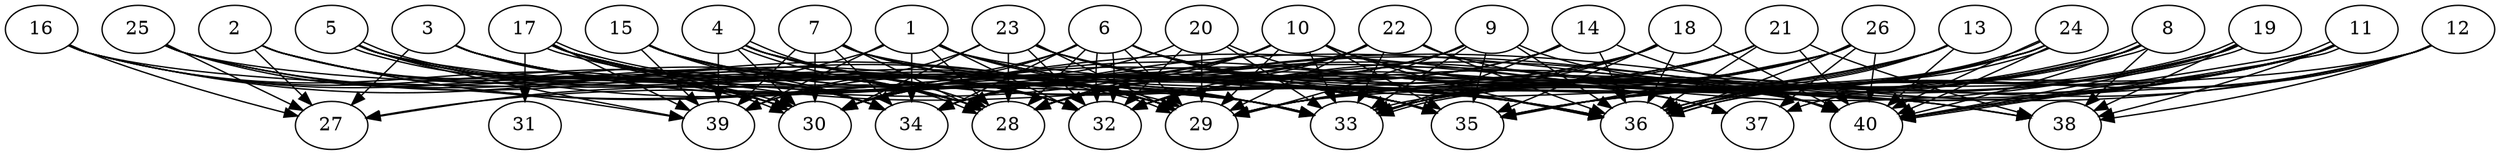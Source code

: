 // DAG automatically generated by daggen at Thu Oct  3 14:06:49 2019
// ./daggen --dot -n 40 --ccr 0.5 --fat 0.9 --regular 0.9 --density 0.9 --mindata 5242880 --maxdata 52428800 
digraph G {
  1 [size="16207872", alpha="0.19", expect_size="8103936"] 
  1 -> 27 [size ="8103936"]
  1 -> 28 [size ="8103936"]
  1 -> 32 [size ="8103936"]
  1 -> 33 [size ="8103936"]
  1 -> 34 [size ="8103936"]
  1 -> 35 [size ="8103936"]
  1 -> 36 [size ="8103936"]
  1 -> 38 [size ="8103936"]
  1 -> 39 [size ="8103936"]
  2 [size="98179072", alpha="0.07", expect_size="49089536"] 
  2 -> 27 [size ="49089536"]
  2 -> 28 [size ="49089536"]
  2 -> 30 [size ="49089536"]
  2 -> 33 [size ="49089536"]
  2 -> 34 [size ="49089536"]
  2 -> 35 [size ="49089536"]
  3 [size="49661952", alpha="0.11", expect_size="24830976"] 
  3 -> 27 [size ="24830976"]
  3 -> 28 [size ="24830976"]
  3 -> 29 [size ="24830976"]
  3 -> 30 [size ="24830976"]
  3 -> 32 [size ="24830976"]
  3 -> 33 [size ="24830976"]
  3 -> 35 [size ="24830976"]
  4 [size="60784640", alpha="0.11", expect_size="30392320"] 
  4 -> 28 [size ="30392320"]
  4 -> 28 [size ="30392320"]
  4 -> 29 [size ="30392320"]
  4 -> 30 [size ="30392320"]
  4 -> 32 [size ="30392320"]
  4 -> 36 [size ="30392320"]
  4 -> 39 [size ="30392320"]
  4 -> 40 [size ="30392320"]
  5 [size="11204608", alpha="0.04", expect_size="5602304"] 
  5 -> 28 [size ="5602304"]
  5 -> 29 [size ="5602304"]
  5 -> 30 [size ="5602304"]
  5 -> 30 [size ="5602304"]
  5 -> 32 [size ="5602304"]
  5 -> 34 [size ="5602304"]
  5 -> 35 [size ="5602304"]
  5 -> 39 [size ="5602304"]
  5 -> 40 [size ="5602304"]
  6 [size="73955328", alpha="0.11", expect_size="36977664"] 
  6 -> 28 [size ="36977664"]
  6 -> 29 [size ="36977664"]
  6 -> 30 [size ="36977664"]
  6 -> 32 [size ="36977664"]
  6 -> 32 [size ="36977664"]
  6 -> 34 [size ="36977664"]
  6 -> 35 [size ="36977664"]
  6 -> 36 [size ="36977664"]
  6 -> 37 [size ="36977664"]
  6 -> 38 [size ="36977664"]
  6 -> 39 [size ="36977664"]
  7 [size="45674496", alpha="0.03", expect_size="22837248"] 
  7 -> 28 [size ="22837248"]
  7 -> 29 [size ="22837248"]
  7 -> 30 [size ="22837248"]
  7 -> 33 [size ="22837248"]
  7 -> 34 [size ="22837248"]
  7 -> 36 [size ="22837248"]
  7 -> 38 [size ="22837248"]
  7 -> 39 [size ="22837248"]
  8 [size="95727616", alpha="0.13", expect_size="47863808"] 
  8 -> 28 [size ="47863808"]
  8 -> 29 [size ="47863808"]
  8 -> 33 [size ="47863808"]
  8 -> 33 [size ="47863808"]
  8 -> 35 [size ="47863808"]
  8 -> 36 [size ="47863808"]
  8 -> 38 [size ="47863808"]
  8 -> 40 [size ="47863808"]
  9 [size="47448064", alpha="0.01", expect_size="23724032"] 
  9 -> 28 [size ="23724032"]
  9 -> 29 [size ="23724032"]
  9 -> 30 [size ="23724032"]
  9 -> 33 [size ="23724032"]
  9 -> 34 [size ="23724032"]
  9 -> 35 [size ="23724032"]
  9 -> 36 [size ="23724032"]
  9 -> 40 [size ="23724032"]
  10 [size="51339264", alpha="0.10", expect_size="25669632"] 
  10 -> 27 [size ="25669632"]
  10 -> 28 [size ="25669632"]
  10 -> 29 [size ="25669632"]
  10 -> 30 [size ="25669632"]
  10 -> 33 [size ="25669632"]
  10 -> 34 [size ="25669632"]
  10 -> 35 [size ="25669632"]
  10 -> 36 [size ="25669632"]
  10 -> 37 [size ="25669632"]
  10 -> 40 [size ="25669632"]
  11 [size="64495616", alpha="0.17", expect_size="32247808"] 
  11 -> 28 [size ="32247808"]
  11 -> 29 [size ="32247808"]
  11 -> 33 [size ="32247808"]
  11 -> 34 [size ="32247808"]
  11 -> 35 [size ="32247808"]
  11 -> 36 [size ="32247808"]
  11 -> 37 [size ="32247808"]
  11 -> 38 [size ="32247808"]
  11 -> 40 [size ="32247808"]
  11 -> 40 [size ="32247808"]
  12 [size="62068736", alpha="0.15", expect_size="31034368"] 
  12 -> 28 [size ="31034368"]
  12 -> 29 [size ="31034368"]
  12 -> 35 [size ="31034368"]
  12 -> 36 [size ="31034368"]
  12 -> 38 [size ="31034368"]
  12 -> 40 [size ="31034368"]
  13 [size="96067584", alpha="0.16", expect_size="48033792"] 
  13 -> 29 [size ="48033792"]
  13 -> 30 [size ="48033792"]
  13 -> 35 [size ="48033792"]
  13 -> 36 [size ="48033792"]
  13 -> 40 [size ="48033792"]
  14 [size="52858880", alpha="0.02", expect_size="26429440"] 
  14 -> 28 [size ="26429440"]
  14 -> 33 [size ="26429440"]
  14 -> 34 [size ="26429440"]
  14 -> 36 [size ="26429440"]
  14 -> 40 [size ="26429440"]
  15 [size="104448000", alpha="0.09", expect_size="52224000"] 
  15 -> 28 [size ="52224000"]
  15 -> 29 [size ="52224000"]
  15 -> 32 [size ="52224000"]
  15 -> 33 [size ="52224000"]
  15 -> 34 [size ="52224000"]
  15 -> 35 [size ="52224000"]
  15 -> 39 [size ="52224000"]
  16 [size="28248064", alpha="0.07", expect_size="14124032"] 
  16 -> 27 [size ="14124032"]
  16 -> 28 [size ="14124032"]
  16 -> 29 [size ="14124032"]
  16 -> 30 [size ="14124032"]
  16 -> 33 [size ="14124032"]
  16 -> 34 [size ="14124032"]
  17 [size="79185920", alpha="0.04", expect_size="39592960"] 
  17 -> 28 [size ="39592960"]
  17 -> 29 [size ="39592960"]
  17 -> 29 [size ="39592960"]
  17 -> 30 [size ="39592960"]
  17 -> 31 [size ="39592960"]
  17 -> 32 [size ="39592960"]
  17 -> 33 [size ="39592960"]
  17 -> 34 [size ="39592960"]
  17 -> 35 [size ="39592960"]
  17 -> 36 [size ="39592960"]
  17 -> 39 [size ="39592960"]
  18 [size="92411904", alpha="0.08", expect_size="46205952"] 
  18 -> 29 [size ="46205952"]
  18 -> 32 [size ="46205952"]
  18 -> 33 [size ="46205952"]
  18 -> 34 [size ="46205952"]
  18 -> 35 [size ="46205952"]
  18 -> 36 [size ="46205952"]
  18 -> 40 [size ="46205952"]
  19 [size="57899008", alpha="0.05", expect_size="28949504"] 
  19 -> 30 [size ="28949504"]
  19 -> 32 [size ="28949504"]
  19 -> 33 [size ="28949504"]
  19 -> 35 [size ="28949504"]
  19 -> 36 [size ="28949504"]
  19 -> 36 [size ="28949504"]
  19 -> 38 [size ="28949504"]
  19 -> 40 [size ="28949504"]
  20 [size="63008768", alpha="0.03", expect_size="31504384"] 
  20 -> 29 [size ="31504384"]
  20 -> 30 [size ="31504384"]
  20 -> 32 [size ="31504384"]
  20 -> 33 [size ="31504384"]
  20 -> 36 [size ="31504384"]
  21 [size="18053120", alpha="0.01", expect_size="9026560"] 
  21 -> 28 [size ="9026560"]
  21 -> 30 [size ="9026560"]
  21 -> 32 [size ="9026560"]
  21 -> 33 [size ="9026560"]
  21 -> 36 [size ="9026560"]
  21 -> 38 [size ="9026560"]
  21 -> 40 [size ="9026560"]
  22 [size="97353728", alpha="0.18", expect_size="48676864"] 
  22 -> 28 [size ="48676864"]
  22 -> 29 [size ="48676864"]
  22 -> 30 [size ="48676864"]
  22 -> 32 [size ="48676864"]
  22 -> 33 [size ="48676864"]
  22 -> 36 [size ="48676864"]
  22 -> 40 [size ="48676864"]
  23 [size="73658368", alpha="0.04", expect_size="36829184"] 
  23 -> 28 [size ="36829184"]
  23 -> 29 [size ="36829184"]
  23 -> 30 [size ="36829184"]
  23 -> 32 [size ="36829184"]
  23 -> 35 [size ="36829184"]
  23 -> 36 [size ="36829184"]
  23 -> 39 [size ="36829184"]
  23 -> 40 [size ="36829184"]
  24 [size="52770816", alpha="0.20", expect_size="26385408"] 
  24 -> 28 [size ="26385408"]
  24 -> 29 [size ="26385408"]
  24 -> 32 [size ="26385408"]
  24 -> 35 [size ="26385408"]
  24 -> 36 [size ="26385408"]
  24 -> 36 [size ="26385408"]
  24 -> 40 [size ="26385408"]
  24 -> 40 [size ="26385408"]
  25 [size="62734336", alpha="0.16", expect_size="31367168"] 
  25 -> 27 [size ="31367168"]
  25 -> 28 [size ="31367168"]
  25 -> 29 [size ="31367168"]
  25 -> 32 [size ="31367168"]
  25 -> 33 [size ="31367168"]
  25 -> 39 [size ="31367168"]
  26 [size="12744704", alpha="0.05", expect_size="6372352"] 
  26 -> 29 [size ="6372352"]
  26 -> 32 [size ="6372352"]
  26 -> 33 [size ="6372352"]
  26 -> 34 [size ="6372352"]
  26 -> 35 [size ="6372352"]
  26 -> 36 [size ="6372352"]
  26 -> 37 [size ="6372352"]
  26 -> 40 [size ="6372352"]
  27 [size="45885440", alpha="0.03", expect_size="22942720"] 
  28 [size="66635776", alpha="0.18", expect_size="33317888"] 
  29 [size="104355840", alpha="0.01", expect_size="52177920"] 
  30 [size="35407872", alpha="0.12", expect_size="17703936"] 
  31 [size="47976448", alpha="0.15", expect_size="23988224"] 
  32 [size="53411840", alpha="0.10", expect_size="26705920"] 
  33 [size="45037568", alpha="0.02", expect_size="22518784"] 
  34 [size="62029824", alpha="0.03", expect_size="31014912"] 
  35 [size="60317696", alpha="0.04", expect_size="30158848"] 
  36 [size="40622080", alpha="0.09", expect_size="20311040"] 
  37 [size="66412544", alpha="0.08", expect_size="33206272"] 
  38 [size="78508032", alpha="0.05", expect_size="39254016"] 
  39 [size="67776512", alpha="0.12", expect_size="33888256"] 
  40 [size="71186432", alpha="0.10", expect_size="35593216"] 
}
